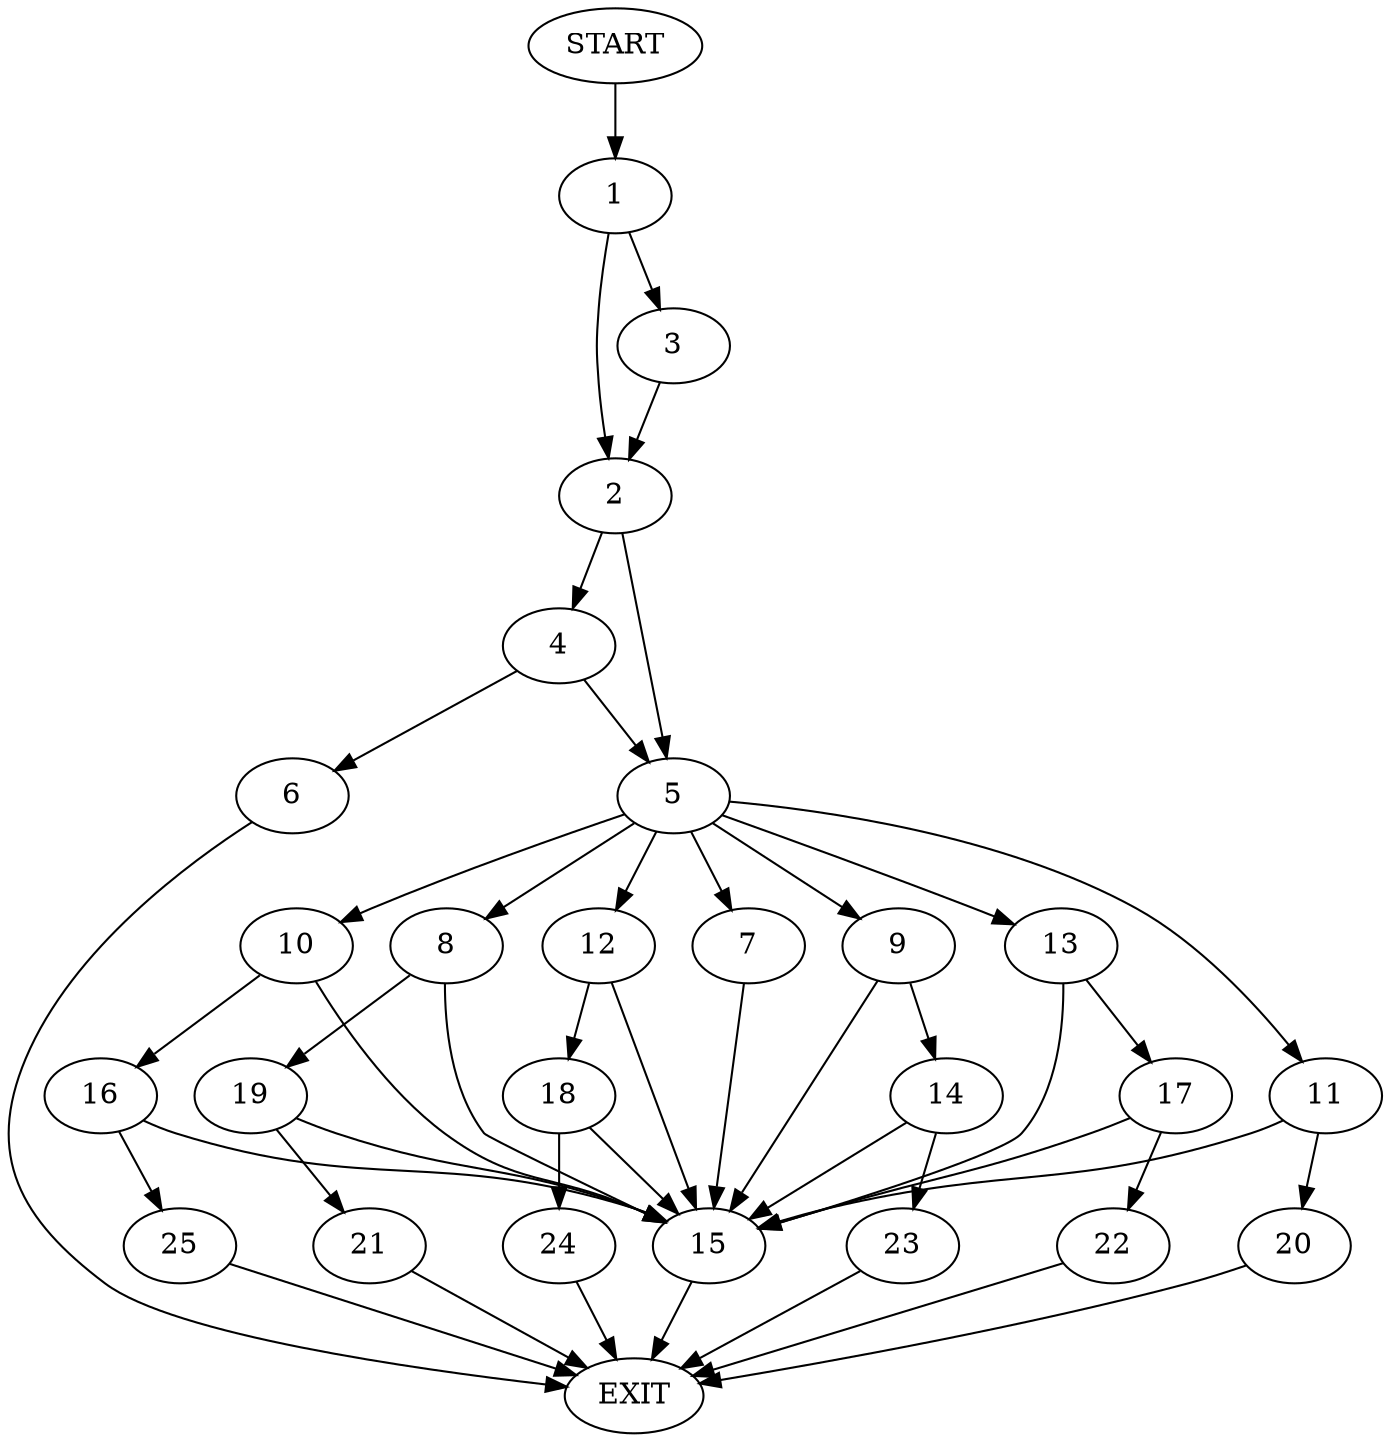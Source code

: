 digraph {
0 [label="START"]
26 [label="EXIT"]
0 -> 1
1 -> 2
1 -> 3
2 -> 4
2 -> 5
3 -> 2
4 -> 5
4 -> 6
5 -> 7
5 -> 8
5 -> 9
5 -> 10
5 -> 11
5 -> 12
5 -> 13
6 -> 26
9 -> 14
9 -> 15
10 -> 15
10 -> 16
13 -> 17
13 -> 15
7 -> 15
12 -> 18
12 -> 15
8 -> 15
8 -> 19
11 -> 20
11 -> 15
15 -> 26
19 -> 21
19 -> 15
21 -> 26
17 -> 22
17 -> 15
22 -> 26
14 -> 23
14 -> 15
23 -> 26
18 -> 24
18 -> 15
24 -> 26
16 -> 25
16 -> 15
25 -> 26
20 -> 26
}
